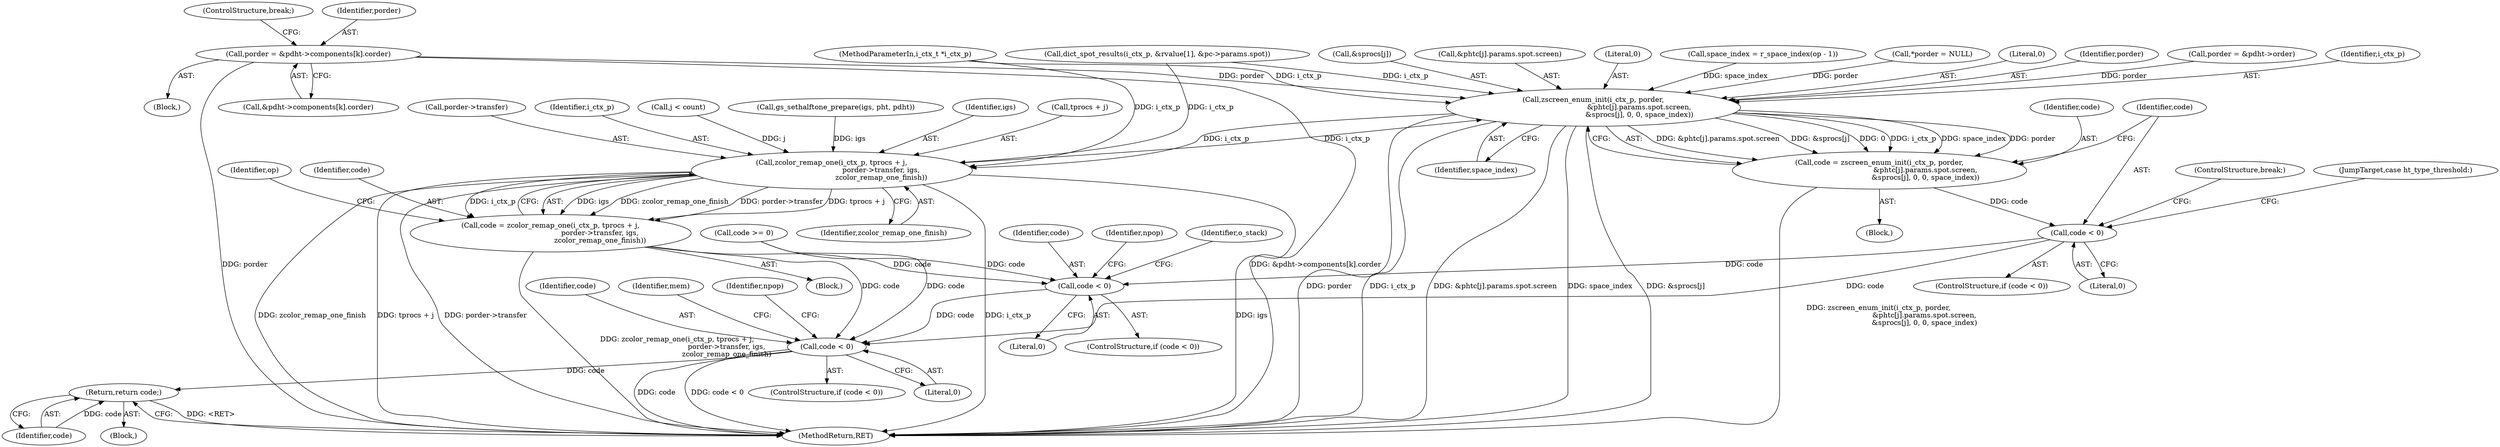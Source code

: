 digraph "0_ghostscript_f5c7555c30393e64ec1f5ab0dfae5b55b3b3fc78@pointer" {
"1000888" [label="(Call,porder = &pdht->components[k].corder)"];
"1000909" [label="(Call,zscreen_enum_init(i_ctx_p, porder,\n                                         &phtc[j].params.spot.screen,\n                                         &sprocs[j], 0, 0, space_index))"];
"1000907" [label="(Call,code = zscreen_enum_init(i_ctx_p, porder,\n                                         &phtc[j].params.spot.screen,\n                                         &sprocs[j], 0, 0, space_index))"];
"1000930" [label="(Call,code < 0)"];
"1000965" [label="(Call,code < 0)"];
"1000995" [label="(Call,code < 0)"];
"1001011" [label="(Return,return code;)"];
"1000949" [label="(Call,zcolor_remap_one(i_ctx_p, tprocs + j,\n                                            porder->transfer, igs,\n                                            zcolor_remap_one_finish))"];
"1000947" [label="(Call,code = zcolor_remap_one(i_ctx_p, tprocs + j,\n                                            porder->transfer, igs,\n                                            zcolor_remap_one_finish))"];
"1000960" [label="(Identifier,op)"];
"1000887" [label="(Block,)"];
"1000890" [label="(Call,&pdht->components[k].corder)"];
"1000967" [label="(Literal,0)"];
"1000933" [label="(ControlStructure,break;)"];
"1001024" [label="(MethodReturn,RET)"];
"1000954" [label="(Call,porder->transfer)"];
"1000888" [label="(Call,porder = &pdht->components[k].corder)"];
"1000911" [label="(Identifier,porder)"];
"1000909" [label="(Call,zscreen_enum_init(i_ctx_p, porder,\n                                         &phtc[j].params.spot.screen,\n                                         &sprocs[j], 0, 0, space_index))"];
"1000753" [label="(Call,dict_spot_results(i_ctx_p, &rvalue[1], &pc->params.spot))"];
"1000850" [label="(Call,porder = &pdht->order)"];
"1000930" [label="(Call,code < 0)"];
"1000965" [label="(Call,code < 0)"];
"1000950" [label="(Identifier,i_ctx_p)"];
"1000834" [label="(Call,j < count)"];
"1000663" [label="(Call,gs_sethalftone_prepare(igs, pht, pdht))"];
"1000931" [label="(Identifier,code)"];
"1000934" [label="(JumpTarget,case ht_type_threshold:)"];
"1000995" [label="(Call,code < 0)"];
"1000898" [label="(ControlStructure,break;)"];
"1001012" [label="(Identifier,code)"];
"1000949" [label="(Call,zcolor_remap_one(i_ctx_p, tprocs + j,\n                                            porder->transfer, igs,\n                                            zcolor_remap_one_finish))"];
"1000996" [label="(Identifier,code)"];
"1000966" [label="(Identifier,code)"];
"1000908" [label="(Identifier,code)"];
"1000929" [label="(ControlStructure,if (code < 0))"];
"1000994" [label="(ControlStructure,if (code < 0))"];
"1000957" [label="(Identifier,igs)"];
"1000958" [label="(Identifier,zcolor_remap_one_finish)"];
"1000910" [label="(Identifier,i_ctx_p)"];
"1001000" [label="(Identifier,mem)"];
"1000997" [label="(Literal,0)"];
"1000998" [label="(Block,)"];
"1000928" [label="(Identifier,space_index)"];
"1000922" [label="(Call,&sprocs[j])"];
"1001011" [label="(Return,return code;)"];
"1000773" [label="(Call,code >= 0)"];
"1000942" [label="(Block,)"];
"1000964" [label="(ControlStructure,if (code < 0))"];
"1000951" [label="(Call,tprocs + j)"];
"1000912" [label="(Call,&phtc[j].params.spot.screen)"];
"1000889" [label="(Identifier,porder)"];
"1000905" [label="(Block,)"];
"1000926" [label="(Literal,0)"];
"1000185" [label="(Call,space_index = r_space_index(op - 1))"];
"1000948" [label="(Identifier,code)"];
"1000907" [label="(Call,code = zscreen_enum_init(i_ctx_p, porder,\n                                         &phtc[j].params.spot.screen,\n                                         &sprocs[j], 0, 0, space_index))"];
"1000841" [label="(Call,*porder = NULL)"];
"1000992" [label="(Identifier,npop)"];
"1001014" [label="(Identifier,npop)"];
"1000126" [label="(MethodParameterIn,i_ctx_t *i_ctx_p)"];
"1000971" [label="(Identifier,o_stack)"];
"1000927" [label="(Literal,0)"];
"1000947" [label="(Call,code = zcolor_remap_one(i_ctx_p, tprocs + j,\n                                            porder->transfer, igs,\n                                            zcolor_remap_one_finish))"];
"1000932" [label="(Literal,0)"];
"1000888" -> "1000887"  [label="AST: "];
"1000888" -> "1000890"  [label="CFG: "];
"1000889" -> "1000888"  [label="AST: "];
"1000890" -> "1000888"  [label="AST: "];
"1000898" -> "1000888"  [label="CFG: "];
"1000888" -> "1001024"  [label="DDG: &pdht->components[k].corder"];
"1000888" -> "1001024"  [label="DDG: porder"];
"1000888" -> "1000909"  [label="DDG: porder"];
"1000909" -> "1000907"  [label="AST: "];
"1000909" -> "1000928"  [label="CFG: "];
"1000910" -> "1000909"  [label="AST: "];
"1000911" -> "1000909"  [label="AST: "];
"1000912" -> "1000909"  [label="AST: "];
"1000922" -> "1000909"  [label="AST: "];
"1000926" -> "1000909"  [label="AST: "];
"1000927" -> "1000909"  [label="AST: "];
"1000928" -> "1000909"  [label="AST: "];
"1000907" -> "1000909"  [label="CFG: "];
"1000909" -> "1001024"  [label="DDG: porder"];
"1000909" -> "1001024"  [label="DDG: i_ctx_p"];
"1000909" -> "1001024"  [label="DDG: &phtc[j].params.spot.screen"];
"1000909" -> "1001024"  [label="DDG: space_index"];
"1000909" -> "1001024"  [label="DDG: &sprocs[j]"];
"1000909" -> "1000907"  [label="DDG: &phtc[j].params.spot.screen"];
"1000909" -> "1000907"  [label="DDG: &sprocs[j]"];
"1000909" -> "1000907"  [label="DDG: 0"];
"1000909" -> "1000907"  [label="DDG: i_ctx_p"];
"1000909" -> "1000907"  [label="DDG: space_index"];
"1000909" -> "1000907"  [label="DDG: porder"];
"1000949" -> "1000909"  [label="DDG: i_ctx_p"];
"1000753" -> "1000909"  [label="DDG: i_ctx_p"];
"1000126" -> "1000909"  [label="DDG: i_ctx_p"];
"1000850" -> "1000909"  [label="DDG: porder"];
"1000841" -> "1000909"  [label="DDG: porder"];
"1000185" -> "1000909"  [label="DDG: space_index"];
"1000909" -> "1000949"  [label="DDG: i_ctx_p"];
"1000907" -> "1000905"  [label="AST: "];
"1000908" -> "1000907"  [label="AST: "];
"1000931" -> "1000907"  [label="CFG: "];
"1000907" -> "1001024"  [label="DDG: zscreen_enum_init(i_ctx_p, porder,\n                                         &phtc[j].params.spot.screen,\n                                         &sprocs[j], 0, 0, space_index)"];
"1000907" -> "1000930"  [label="DDG: code"];
"1000930" -> "1000929"  [label="AST: "];
"1000930" -> "1000932"  [label="CFG: "];
"1000931" -> "1000930"  [label="AST: "];
"1000932" -> "1000930"  [label="AST: "];
"1000933" -> "1000930"  [label="CFG: "];
"1000934" -> "1000930"  [label="CFG: "];
"1000930" -> "1000965"  [label="DDG: code"];
"1000930" -> "1000995"  [label="DDG: code"];
"1000965" -> "1000964"  [label="AST: "];
"1000965" -> "1000967"  [label="CFG: "];
"1000966" -> "1000965"  [label="AST: "];
"1000967" -> "1000965"  [label="AST: "];
"1000971" -> "1000965"  [label="CFG: "];
"1000992" -> "1000965"  [label="CFG: "];
"1000947" -> "1000965"  [label="DDG: code"];
"1000773" -> "1000965"  [label="DDG: code"];
"1000965" -> "1000995"  [label="DDG: code"];
"1000995" -> "1000994"  [label="AST: "];
"1000995" -> "1000997"  [label="CFG: "];
"1000996" -> "1000995"  [label="AST: "];
"1000997" -> "1000995"  [label="AST: "];
"1001000" -> "1000995"  [label="CFG: "];
"1001014" -> "1000995"  [label="CFG: "];
"1000995" -> "1001024"  [label="DDG: code"];
"1000995" -> "1001024"  [label="DDG: code < 0"];
"1000947" -> "1000995"  [label="DDG: code"];
"1000773" -> "1000995"  [label="DDG: code"];
"1000995" -> "1001011"  [label="DDG: code"];
"1001011" -> "1000998"  [label="AST: "];
"1001011" -> "1001012"  [label="CFG: "];
"1001012" -> "1001011"  [label="AST: "];
"1001024" -> "1001011"  [label="CFG: "];
"1001011" -> "1001024"  [label="DDG: <RET>"];
"1001012" -> "1001011"  [label="DDG: code"];
"1000949" -> "1000947"  [label="AST: "];
"1000949" -> "1000958"  [label="CFG: "];
"1000950" -> "1000949"  [label="AST: "];
"1000951" -> "1000949"  [label="AST: "];
"1000954" -> "1000949"  [label="AST: "];
"1000957" -> "1000949"  [label="AST: "];
"1000958" -> "1000949"  [label="AST: "];
"1000947" -> "1000949"  [label="CFG: "];
"1000949" -> "1001024"  [label="DDG: i_ctx_p"];
"1000949" -> "1001024"  [label="DDG: igs"];
"1000949" -> "1001024"  [label="DDG: zcolor_remap_one_finish"];
"1000949" -> "1001024"  [label="DDG: tprocs + j"];
"1000949" -> "1001024"  [label="DDG: porder->transfer"];
"1000949" -> "1000947"  [label="DDG: igs"];
"1000949" -> "1000947"  [label="DDG: zcolor_remap_one_finish"];
"1000949" -> "1000947"  [label="DDG: porder->transfer"];
"1000949" -> "1000947"  [label="DDG: tprocs + j"];
"1000949" -> "1000947"  [label="DDG: i_ctx_p"];
"1000753" -> "1000949"  [label="DDG: i_ctx_p"];
"1000126" -> "1000949"  [label="DDG: i_ctx_p"];
"1000834" -> "1000949"  [label="DDG: j"];
"1000663" -> "1000949"  [label="DDG: igs"];
"1000947" -> "1000942"  [label="AST: "];
"1000948" -> "1000947"  [label="AST: "];
"1000960" -> "1000947"  [label="CFG: "];
"1000947" -> "1001024"  [label="DDG: zcolor_remap_one(i_ctx_p, tprocs + j,\n                                            porder->transfer, igs,\n                                            zcolor_remap_one_finish)"];
}
